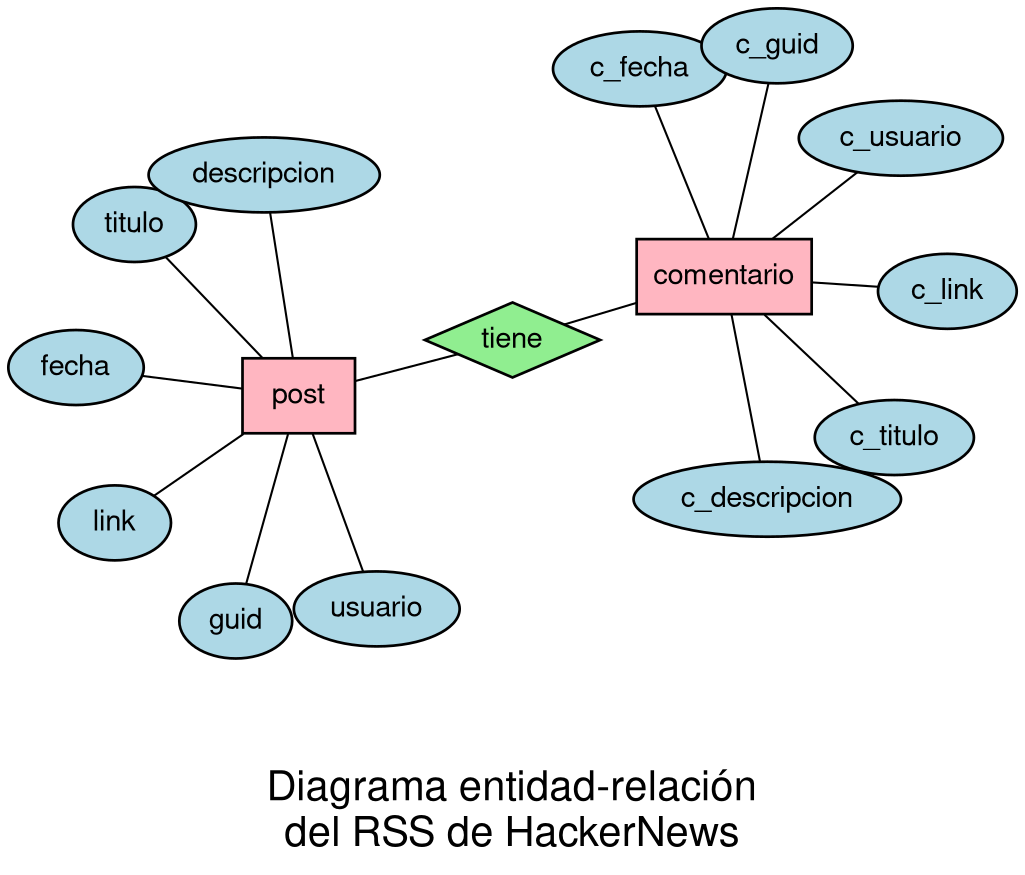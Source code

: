 #dot -Tpng file.gv -o file.png | kitty icat responsab.png

graph ER {
	fontname="Helvetica,Arial,sans-serif"
	node [fontname="Helvetica,Arial,sans-serif"]
	edge [fontname="Helvetica,Arial,sans-serif"]
	layout=neato
	node [shape=box,style=filled,fillcolor=lightpink,penwidth=1.3]; post; comentario;
	node [shape=diamond,style=filled,fillcolor=lightgreen,penwidth=1.3]; tiene;
	node [shape=ellipse,style=filled,fillcolor=lightblue,penwidth=1.3]; "titulo"; "descripcion"; "fecha"; "link"; "usuario"; "guid"; "c_titulo"; "c_descripcion"; "c_fecha"; "c_link"; "c_usuario"; "c_guid";

	post --  "titulo"[len=1.3];
	post -- "descripcion"[len=1.3];
	post -- "fecha"[len=1.3];
	post -- "link"[len=1.3];
	post -- "usuario"[len=1.3];
	post -- "guid"[len=1.3];
	comentario -- "c_titulo"[len=1.3];
	comentario -- "c_descripcion"[len=1.3];
	comentario -- "c_fecha"[len=1.3];
	comentario -- "c_link"[len=1.3];
	comentario -- "c_usuario"[len=1.3];
	comentario -- "c_guid"[len=1.3];
  post -- tiene[len=1.2];
  tiene -- comentario[len=1.2];

	label = "\n\nDiagrama entidad-relación\ndel RSS de HackerNews";
	fontsize=20;
}
